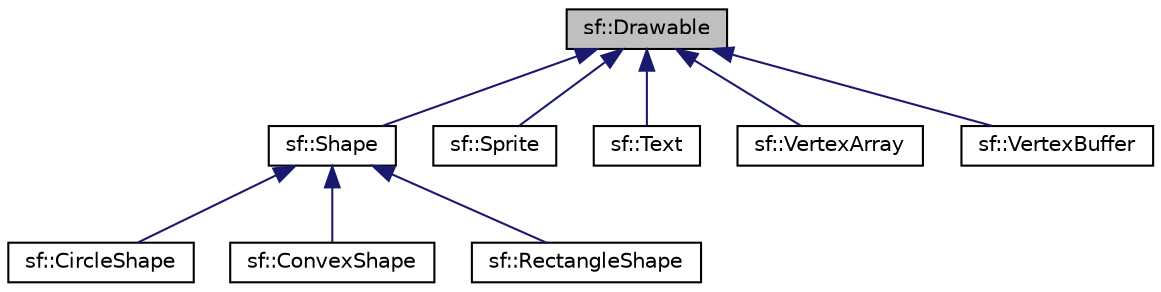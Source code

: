 digraph "sf::Drawable"
{
 // LATEX_PDF_SIZE
  edge [fontname="Helvetica",fontsize="10",labelfontname="Helvetica",labelfontsize="10"];
  node [fontname="Helvetica",fontsize="10",shape=record];
  Node1 [label="sf::Drawable",height=0.2,width=0.4,color="black", fillcolor="grey75", style="filled", fontcolor="black",tooltip="Abstract base class for objects that can be drawn to a render target."];
  Node1 -> Node2 [dir="back",color="midnightblue",fontsize="10",style="solid"];
  Node2 [label="sf::Shape",height=0.2,width=0.4,color="black", fillcolor="white", style="filled",URL="$classsf_1_1_shape.html",tooltip="Base class for textured shapes with outline."];
  Node2 -> Node3 [dir="back",color="midnightblue",fontsize="10",style="solid"];
  Node3 [label="sf::CircleShape",height=0.2,width=0.4,color="black", fillcolor="white", style="filled",URL="$classsf_1_1_circle_shape.html",tooltip="Specialized shape representing a circle."];
  Node2 -> Node4 [dir="back",color="midnightblue",fontsize="10",style="solid"];
  Node4 [label="sf::ConvexShape",height=0.2,width=0.4,color="black", fillcolor="white", style="filled",URL="$classsf_1_1_convex_shape.html",tooltip="Specialized shape representing a convex polygon."];
  Node2 -> Node5 [dir="back",color="midnightblue",fontsize="10",style="solid"];
  Node5 [label="sf::RectangleShape",height=0.2,width=0.4,color="black", fillcolor="white", style="filled",URL="$classsf_1_1_rectangle_shape.html",tooltip="Specialized shape representing a rectangle."];
  Node1 -> Node6 [dir="back",color="midnightblue",fontsize="10",style="solid"];
  Node6 [label="sf::Sprite",height=0.2,width=0.4,color="black", fillcolor="white", style="filled",URL="$classsf_1_1_sprite.html",tooltip="Drawable representation of a texture, with its own transformations, color, etc."];
  Node1 -> Node7 [dir="back",color="midnightblue",fontsize="10",style="solid"];
  Node7 [label="sf::Text",height=0.2,width=0.4,color="black", fillcolor="white", style="filled",URL="$classsf_1_1_text.html",tooltip="Graphical text that can be drawn to a render target."];
  Node1 -> Node8 [dir="back",color="midnightblue",fontsize="10",style="solid"];
  Node8 [label="sf::VertexArray",height=0.2,width=0.4,color="black", fillcolor="white", style="filled",URL="$classsf_1_1_vertex_array.html",tooltip="Define a set of one or more 2D primitives."];
  Node1 -> Node9 [dir="back",color="midnightblue",fontsize="10",style="solid"];
  Node9 [label="sf::VertexBuffer",height=0.2,width=0.4,color="black", fillcolor="white", style="filled",URL="$classsf_1_1_vertex_buffer.html",tooltip="Vertex buffer storage for one or more 2D primitives."];
}
